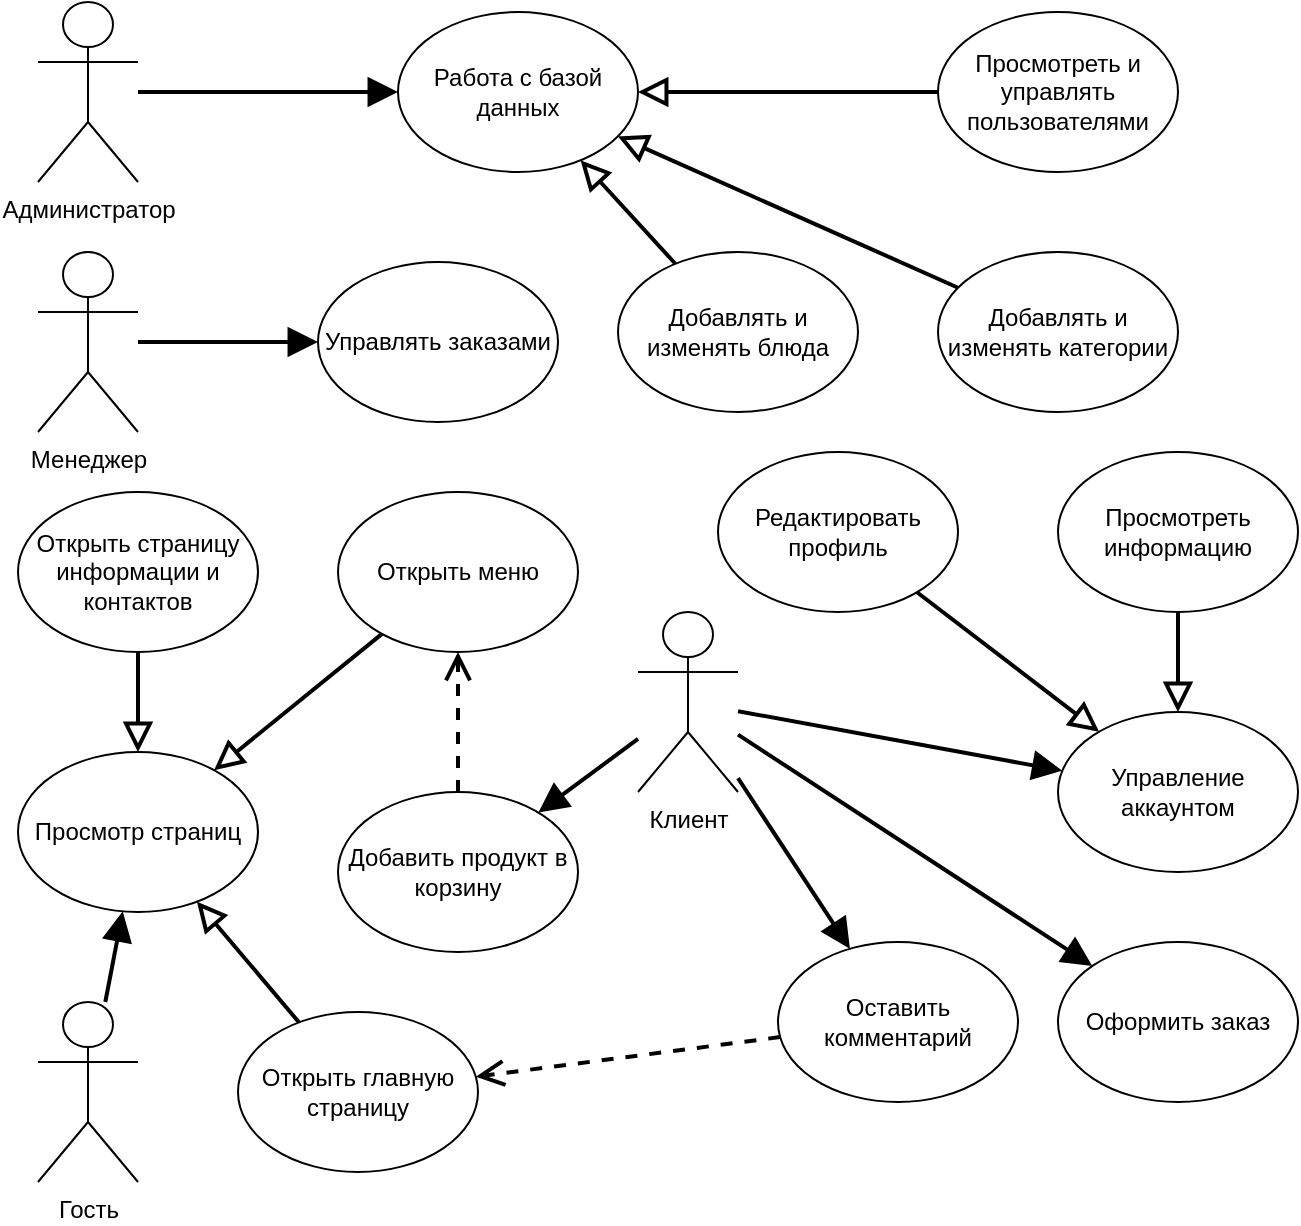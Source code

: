 <mxfile version="20.4.2" type="device"><diagram id="x-oGFCjCFQKMVvB8Txh-" name="Страница 1"><mxGraphModel dx="1179" dy="624" grid="1" gridSize="10" guides="1" tooltips="1" connect="1" arrows="1" fold="1" page="1" pageScale="1" pageWidth="827" pageHeight="1169" math="0" shadow="0"><root><mxCell id="0"/><mxCell id="1" parent="0"/><mxCell id="y-VKAihb3HkxBekQooEe-1" value="Администратор" style="shape=umlActor;verticalLabelPosition=bottom;verticalAlign=top;html=1;outlineConnect=0;" parent="1" vertex="1"><mxGeometry x="20" y="10" width="50" height="90" as="geometry"/></mxCell><mxCell id="y-VKAihb3HkxBekQooEe-2" value="Менеджер" style="shape=umlActor;verticalLabelPosition=bottom;verticalAlign=top;html=1;outlineConnect=0;" parent="1" vertex="1"><mxGeometry x="20" y="135" width="50" height="90" as="geometry"/></mxCell><mxCell id="y-VKAihb3HkxBekQooEe-3" value="Клиент" style="shape=umlActor;verticalLabelPosition=bottom;verticalAlign=top;html=1;outlineConnect=0;" parent="1" vertex="1"><mxGeometry x="320" y="315" width="50" height="90" as="geometry"/></mxCell><mxCell id="y-VKAihb3HkxBekQooEe-7" value="Открыть главную страницу" style="ellipse;whiteSpace=wrap;html=1;" parent="1" vertex="1"><mxGeometry x="120" y="515" width="120" height="80" as="geometry"/></mxCell><mxCell id="y-VKAihb3HkxBekQooEe-13" value="Гость" style="shape=umlActor;verticalLabelPosition=bottom;verticalAlign=top;html=1;outlineConnect=0;" parent="1" vertex="1"><mxGeometry x="20" y="510" width="50" height="90" as="geometry"/></mxCell><mxCell id="y-VKAihb3HkxBekQooEe-14" value="" style="endArrow=open;html=1;rounded=0;dashed=1;strokeWidth=2;endFill=0;endSize=10;jumpSize=6;" parent="1" source="y-VKAihb3HkxBekQooEe-15" target="y-VKAihb3HkxBekQooEe-7" edge="1"><mxGeometry width="50" height="50" relative="1" as="geometry"><mxPoint x="620" y="135" as="sourcePoint"/><mxPoint x="640" y="135" as="targetPoint"/></mxGeometry></mxCell><mxCell id="y-VKAihb3HkxBekQooEe-15" value="Оставить комментарий" style="ellipse;whiteSpace=wrap;html=1;" parent="1" vertex="1"><mxGeometry x="390" y="480" width="120" height="80" as="geometry"/></mxCell><mxCell id="y-VKAihb3HkxBekQooEe-16" value="" style="endArrow=block;html=1;rounded=0;endFill=1;strokeWidth=2;endSize=10;targetPerimeterSpacing=0;startSize=6;" parent="1" source="y-VKAihb3HkxBekQooEe-3" target="y-VKAihb3HkxBekQooEe-15" edge="1"><mxGeometry width="50" height="50" relative="1" as="geometry"><mxPoint x="220" y="265" as="sourcePoint"/><mxPoint x="370" y="265" as="targetPoint"/></mxGeometry></mxCell><mxCell id="y-VKAihb3HkxBekQooEe-20" value="Оформить заказ" style="ellipse;whiteSpace=wrap;html=1;" parent="1" vertex="1"><mxGeometry x="530" y="480" width="120" height="80" as="geometry"/></mxCell><mxCell id="y-VKAihb3HkxBekQooEe-21" value="Добавить продукт в корзину" style="ellipse;whiteSpace=wrap;html=1;" parent="1" vertex="1"><mxGeometry x="170" y="405" width="120" height="80" as="geometry"/></mxCell><mxCell id="y-VKAihb3HkxBekQooEe-22" value="Открыть меню" style="ellipse;whiteSpace=wrap;html=1;" parent="1" vertex="1"><mxGeometry x="170" y="255" width="120" height="80" as="geometry"/></mxCell><mxCell id="y-VKAihb3HkxBekQooEe-23" value="Открыть страницу информации и контактов&lt;br&gt;" style="ellipse;whiteSpace=wrap;html=1;" parent="1" vertex="1"><mxGeometry x="10" y="255" width="120" height="80" as="geometry"/></mxCell><mxCell id="y-VKAihb3HkxBekQooEe-25" value="" style="endArrow=block;html=1;rounded=0;endFill=1;strokeWidth=2;endSize=10;targetPerimeterSpacing=0;startSize=6;" parent="1" source="y-VKAihb3HkxBekQooEe-13" target="y-VKAihb3HkxBekQooEe-42" edge="1"><mxGeometry width="50" height="50" relative="1" as="geometry"><mxPoint x="50" y="365" as="sourcePoint"/><mxPoint x="200" y="365" as="targetPoint"/></mxGeometry></mxCell><mxCell id="y-VKAihb3HkxBekQooEe-28" value="" style="endArrow=open;html=1;rounded=0;dashed=1;strokeWidth=2;endFill=0;endSize=10;jumpSize=6;" parent="1" source="y-VKAihb3HkxBekQooEe-21" target="y-VKAihb3HkxBekQooEe-22" edge="1"><mxGeometry width="50" height="50" relative="1" as="geometry"><mxPoint x="150" y="265" as="sourcePoint"/><mxPoint x="300" y="265" as="targetPoint"/></mxGeometry></mxCell><mxCell id="y-VKAihb3HkxBekQooEe-29" value="" style="endArrow=block;html=1;rounded=0;endFill=1;strokeWidth=2;endSize=10;targetPerimeterSpacing=0;startSize=6;" parent="1" source="y-VKAihb3HkxBekQooEe-3" target="y-VKAihb3HkxBekQooEe-21" edge="1"><mxGeometry width="50" height="50" relative="1" as="geometry"><mxPoint x="500" y="245" as="sourcePoint"/><mxPoint x="550" y="305" as="targetPoint"/></mxGeometry></mxCell><mxCell id="y-VKAihb3HkxBekQooEe-33" value="" style="endArrow=block;html=1;rounded=0;endFill=1;strokeWidth=2;endSize=10;targetPerimeterSpacing=0;startSize=6;" parent="1" source="y-VKAihb3HkxBekQooEe-3" target="y-VKAihb3HkxBekQooEe-20" edge="1"><mxGeometry width="50" height="50" relative="1" as="geometry"><mxPoint x="350" y="295" as="sourcePoint"/><mxPoint x="500" y="295" as="targetPoint"/></mxGeometry></mxCell><mxCell id="y-VKAihb3HkxBekQooEe-34" value="Управлять заказами" style="ellipse;whiteSpace=wrap;html=1;" parent="1" vertex="1"><mxGeometry x="160" y="140" width="120" height="80" as="geometry"/></mxCell><mxCell id="y-VKAihb3HkxBekQooEe-35" value="" style="endArrow=block;html=1;rounded=0;endFill=1;strokeWidth=2;endSize=10;targetPerimeterSpacing=0;startSize=6;" parent="1" source="y-VKAihb3HkxBekQooEe-2" target="y-VKAihb3HkxBekQooEe-34" edge="1"><mxGeometry width="50" height="50" relative="1" as="geometry"><mxPoint x="50" y="185" as="sourcePoint"/><mxPoint x="200" y="185" as="targetPoint"/></mxGeometry></mxCell><mxCell id="y-VKAihb3HkxBekQooEe-36" value="Управление аккаунтом" style="ellipse;whiteSpace=wrap;html=1;" parent="1" vertex="1"><mxGeometry x="530" y="365" width="120" height="80" as="geometry"/></mxCell><mxCell id="y-VKAihb3HkxBekQooEe-37" value="" style="endArrow=block;html=1;rounded=0;endFill=1;strokeWidth=2;endSize=10;targetPerimeterSpacing=0;startSize=6;" parent="1" source="y-VKAihb3HkxBekQooEe-3" target="y-VKAihb3HkxBekQooEe-36" edge="1"><mxGeometry width="50" height="50" relative="1" as="geometry"><mxPoint x="350" y="255" as="sourcePoint"/><mxPoint x="500" y="255" as="targetPoint"/></mxGeometry></mxCell><mxCell id="y-VKAihb3HkxBekQooEe-38" value="Редактировать профиль" style="ellipse;whiteSpace=wrap;html=1;" parent="1" vertex="1"><mxGeometry x="360" y="235" width="120" height="80" as="geometry"/></mxCell><mxCell id="y-VKAihb3HkxBekQooEe-39" value="Просмотреть информацию" style="ellipse;whiteSpace=wrap;html=1;" parent="1" vertex="1"><mxGeometry x="530" y="235" width="120" height="80" as="geometry"/></mxCell><mxCell id="y-VKAihb3HkxBekQooEe-40" value="" style="endArrow=block;html=1;rounded=0;strokeWidth=2;endSize=10;endFill=0;" parent="1" source="y-VKAihb3HkxBekQooEe-38" target="y-VKAihb3HkxBekQooEe-36" edge="1"><mxGeometry width="50" height="50" relative="1" as="geometry"><mxPoint x="400" y="215" as="sourcePoint"/><mxPoint x="550" y="215" as="targetPoint"/></mxGeometry></mxCell><mxCell id="y-VKAihb3HkxBekQooEe-41" value="" style="endArrow=block;html=1;rounded=0;strokeWidth=2;endSize=10;endFill=0;" parent="1" source="y-VKAihb3HkxBekQooEe-39" target="y-VKAihb3HkxBekQooEe-36" edge="1"><mxGeometry width="50" height="50" relative="1" as="geometry"><mxPoint x="570" y="255" as="sourcePoint"/><mxPoint x="720" y="255" as="targetPoint"/></mxGeometry></mxCell><mxCell id="y-VKAihb3HkxBekQooEe-42" value="Просмотр страниц" style="ellipse;whiteSpace=wrap;html=1;" parent="1" vertex="1"><mxGeometry x="10" y="385" width="120" height="80" as="geometry"/></mxCell><mxCell id="y-VKAihb3HkxBekQooEe-44" value="" style="endArrow=block;html=1;rounded=0;strokeWidth=2;endSize=10;endFill=0;" parent="1" source="y-VKAihb3HkxBekQooEe-23" target="y-VKAihb3HkxBekQooEe-42" edge="1"><mxGeometry width="50" height="50" relative="1" as="geometry"><mxPoint x="-60" y="485" as="sourcePoint"/><mxPoint x="90" y="485" as="targetPoint"/></mxGeometry></mxCell><mxCell id="y-VKAihb3HkxBekQooEe-45" value="" style="endArrow=block;html=1;rounded=0;strokeWidth=2;endSize=10;endFill=0;" parent="1" source="y-VKAihb3HkxBekQooEe-22" target="y-VKAihb3HkxBekQooEe-42" edge="1"><mxGeometry width="50" height="50" relative="1" as="geometry"><mxPoint x="10" y="424.5" as="sourcePoint"/><mxPoint x="160" y="424.5" as="targetPoint"/></mxGeometry></mxCell><mxCell id="y-VKAihb3HkxBekQooEe-46" value="" style="endArrow=block;html=1;rounded=0;strokeWidth=2;endSize=10;endFill=0;" parent="1" source="y-VKAihb3HkxBekQooEe-7" target="y-VKAihb3HkxBekQooEe-42" edge="1"><mxGeometry width="50" height="50" relative="1" as="geometry"><mxPoint x="180" y="665" as="sourcePoint"/><mxPoint x="210" y="545" as="targetPoint"/></mxGeometry></mxCell><mxCell id="y-VKAihb3HkxBekQooEe-47" value="Работа с базой данных" style="ellipse;whiteSpace=wrap;html=1;" parent="1" vertex="1"><mxGeometry x="200" y="15" width="120" height="80" as="geometry"/></mxCell><mxCell id="y-VKAihb3HkxBekQooEe-48" value="" style="endArrow=block;html=1;rounded=0;endFill=1;strokeWidth=2;endSize=10;targetPerimeterSpacing=0;startSize=6;" parent="1" source="y-VKAihb3HkxBekQooEe-1" target="y-VKAihb3HkxBekQooEe-47" edge="1"><mxGeometry width="50" height="50" relative="1" as="geometry"><mxPoint x="80" y="64.5" as="sourcePoint"/><mxPoint x="230" y="64.5" as="targetPoint"/></mxGeometry></mxCell><mxCell id="y-VKAihb3HkxBekQooEe-49" value="" style="endArrow=block;html=1;rounded=0;strokeWidth=2;endSize=10;endFill=0;" parent="1" source="y-VKAihb3HkxBekQooEe-50" target="y-VKAihb3HkxBekQooEe-47" edge="1"><mxGeometry width="50" height="50" relative="1" as="geometry"><mxPoint x="500" y="5" as="sourcePoint"/><mxPoint x="380" y="75" as="targetPoint"/></mxGeometry></mxCell><mxCell id="y-VKAihb3HkxBekQooEe-50" value="Просмотреть и управлять пользователями&lt;br&gt;" style="ellipse;whiteSpace=wrap;html=1;" parent="1" vertex="1"><mxGeometry x="470" y="15" width="120" height="80" as="geometry"/></mxCell><mxCell id="y-VKAihb3HkxBekQooEe-51" value="Добавлять и изменять категории" style="ellipse;whiteSpace=wrap;html=1;" parent="1" vertex="1"><mxGeometry x="470" y="135" width="120" height="80" as="geometry"/></mxCell><mxCell id="y-VKAihb3HkxBekQooEe-52" value="Добавлять и изменять блюда" style="ellipse;whiteSpace=wrap;html=1;" parent="1" vertex="1"><mxGeometry x="310" y="135" width="120" height="80" as="geometry"/></mxCell><mxCell id="y-VKAihb3HkxBekQooEe-53" value="" style="endArrow=block;html=1;rounded=0;strokeWidth=2;endSize=10;endFill=0;" parent="1" source="y-VKAihb3HkxBekQooEe-51" target="y-VKAihb3HkxBekQooEe-47" edge="1"><mxGeometry width="50" height="50" relative="1" as="geometry"><mxPoint x="500" y="45" as="sourcePoint"/><mxPoint x="410" y="75" as="targetPoint"/></mxGeometry></mxCell><mxCell id="y-VKAihb3HkxBekQooEe-54" value="" style="endArrow=block;html=1;rounded=0;strokeWidth=2;endSize=10;endFill=0;" parent="1" source="y-VKAihb3HkxBekQooEe-52" target="y-VKAihb3HkxBekQooEe-47" edge="1"><mxGeometry width="50" height="50" relative="1" as="geometry"><mxPoint x="510" y="55" as="sourcePoint"/><mxPoint x="410" y="105" as="targetPoint"/></mxGeometry></mxCell></root></mxGraphModel></diagram></mxfile>